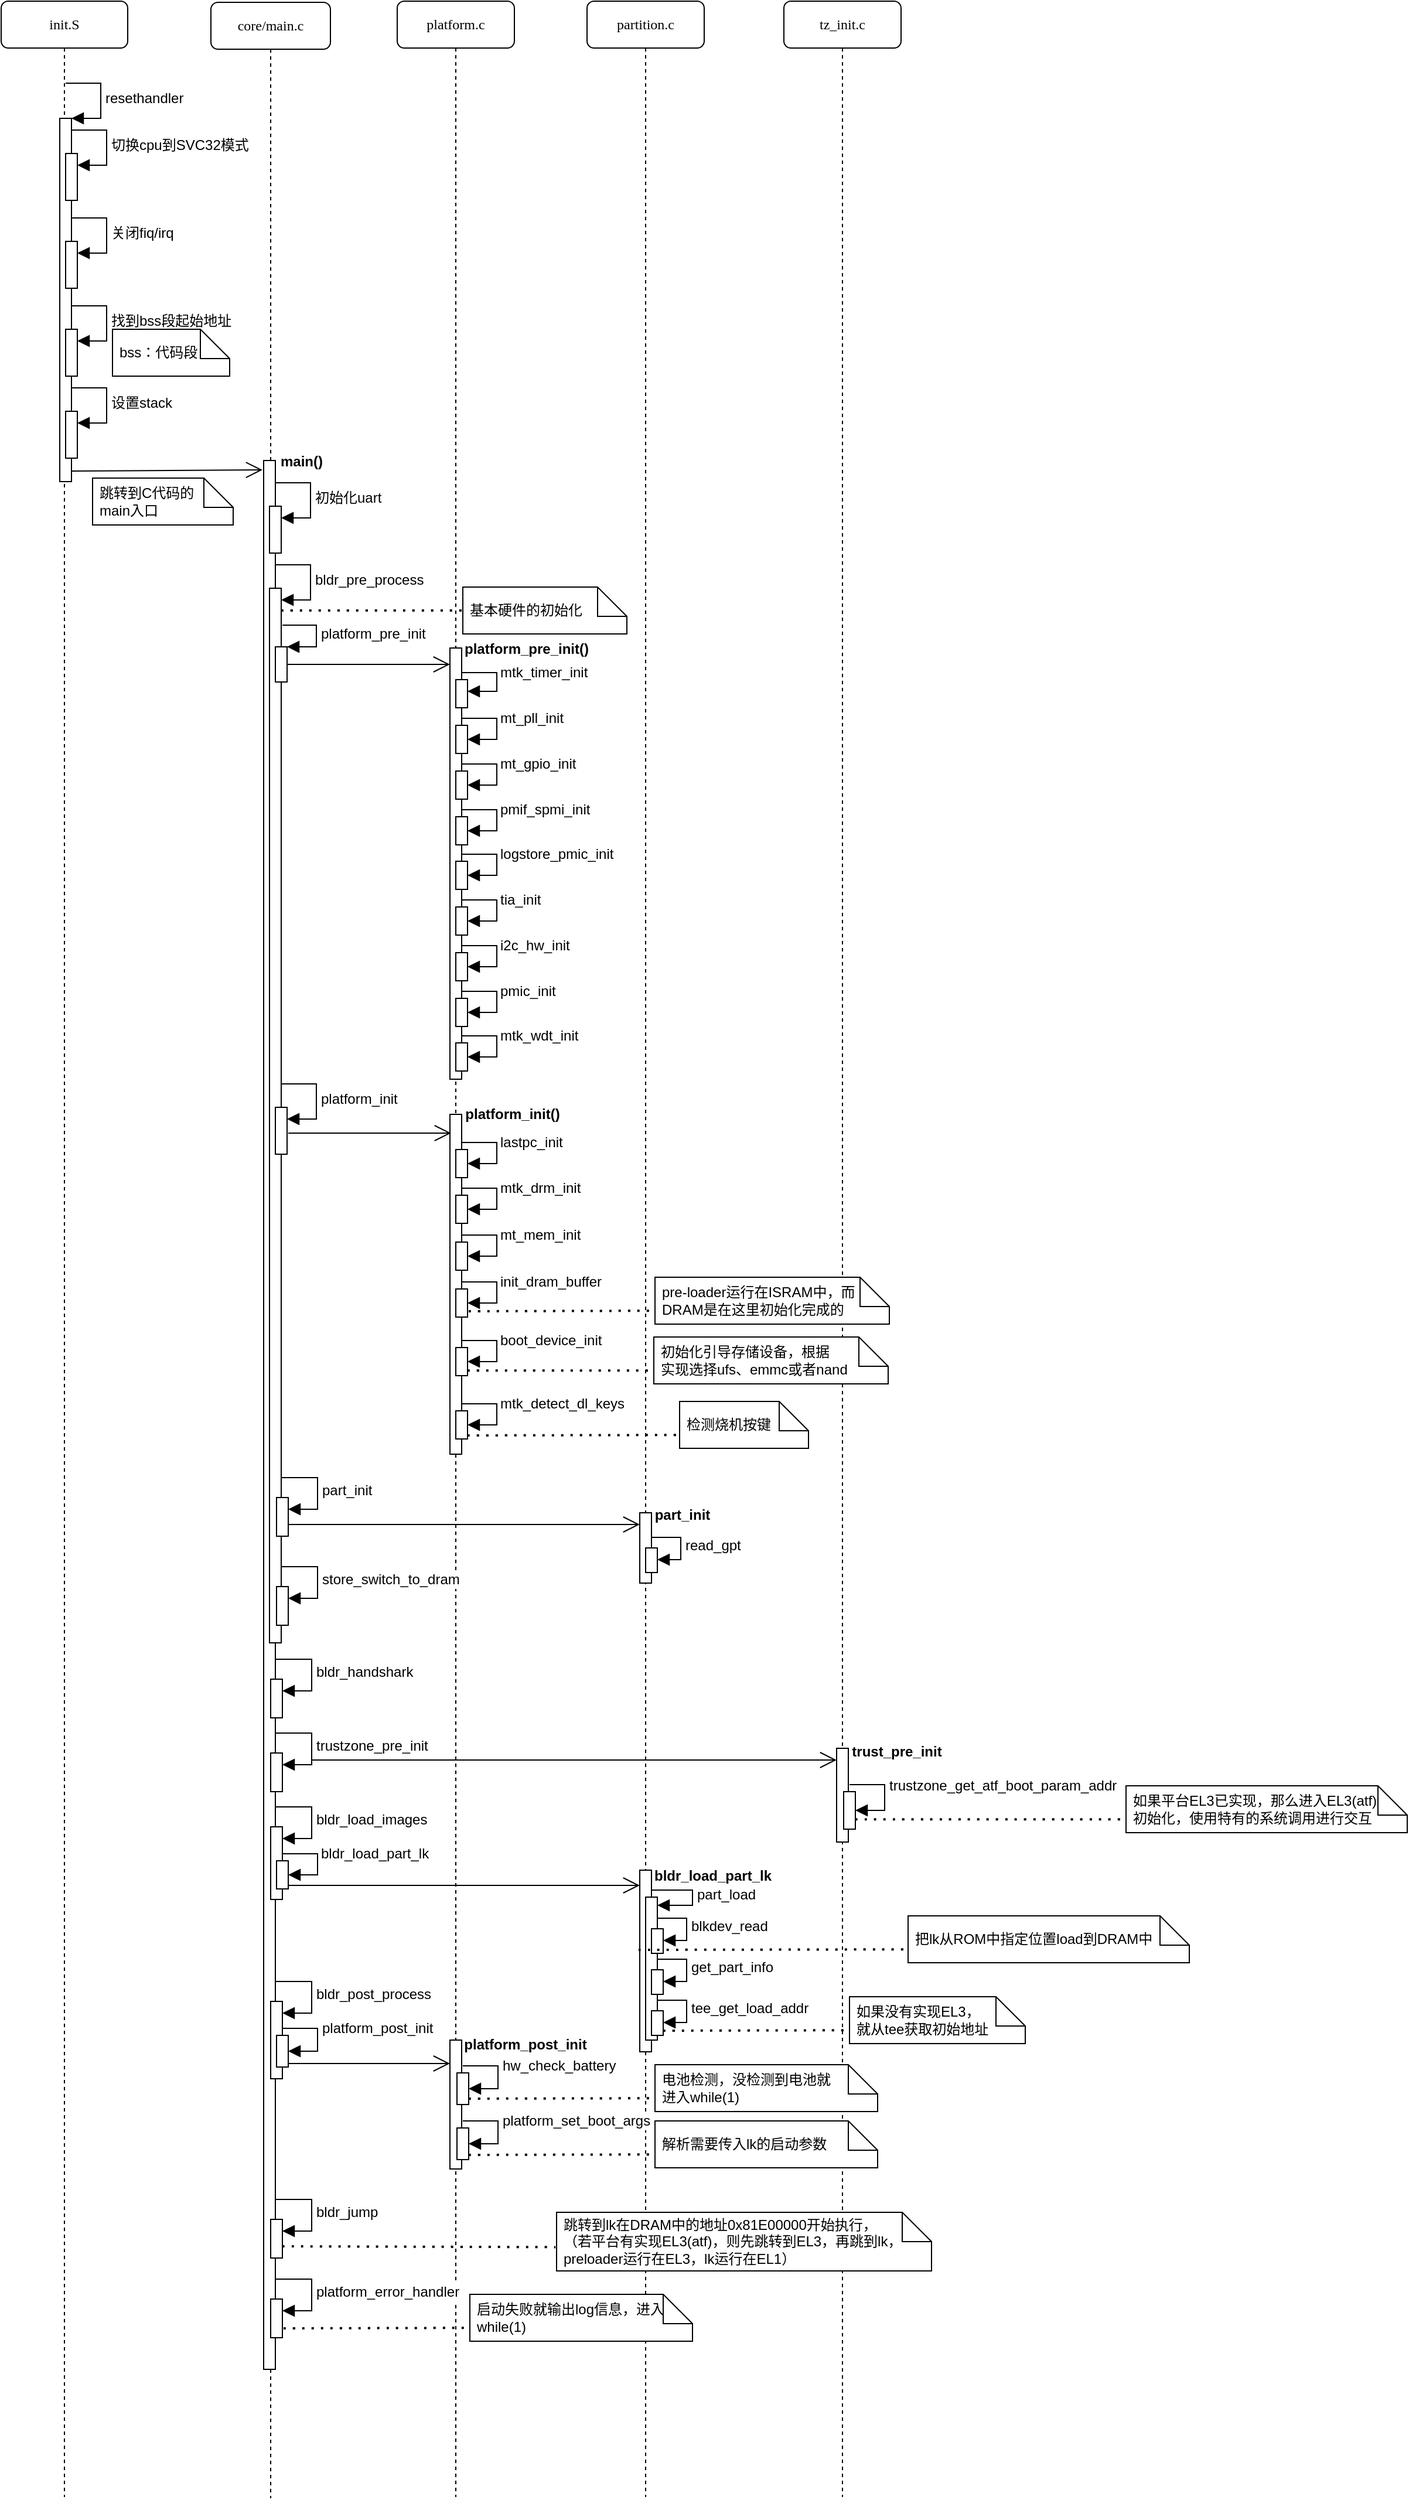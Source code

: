 <mxfile version="24.3.1" type="github">
  <diagram name="Page-1" id="13e1069c-82ec-6db2-03f1-153e76fe0fe0">
    <mxGraphModel dx="1302" dy="2149" grid="1" gridSize="10" guides="1" tooltips="1" connect="1" arrows="1" fold="1" page="1" pageScale="1" pageWidth="1100" pageHeight="850" background="none" math="0" shadow="0">
      <root>
        <mxCell id="0" />
        <mxCell id="1" parent="0" />
        <mxCell id="7baba1c4bc27f4b0-2" value="core/main.c" style="shape=umlLifeline;perimeter=lifelinePerimeter;whiteSpace=wrap;html=1;container=1;collapsible=0;recursiveResize=0;outlineConnect=0;rounded=1;shadow=0;comic=0;labelBackgroundColor=none;strokeWidth=1;fontFamily=Verdana;fontSize=12;align=center;" parent="1" vertex="1">
          <mxGeometry x="271" y="81" width="102" height="2130" as="geometry" />
        </mxCell>
        <mxCell id="7baba1c4bc27f4b0-10" value="" style="html=1;points=[];perimeter=orthogonalPerimeter;rounded=0;shadow=0;comic=0;labelBackgroundColor=none;strokeWidth=1;fontFamily=Verdana;fontSize=12;align=center;" parent="7baba1c4bc27f4b0-2" vertex="1">
          <mxGeometry x="45" y="391" width="10" height="1629" as="geometry" />
        </mxCell>
        <mxCell id="6mQwVuw__EwqTpGxD2V3-46" value="" style="html=1;points=[[0,0,0,0,5],[0,1,0,0,-5],[1,0,0,0,5],[1,1,0,0,-5]];perimeter=orthogonalPerimeter;outlineConnect=0;targetShapes=umlLifeline;portConstraint=eastwest;newEdgeStyle={&quot;curved&quot;:0,&quot;rounded&quot;:0};" vertex="1" parent="7baba1c4bc27f4b0-2">
          <mxGeometry x="50" y="430" width="10" height="40" as="geometry" />
        </mxCell>
        <mxCell id="6mQwVuw__EwqTpGxD2V3-47" value="初始化uart" style="html=1;align=left;spacingLeft=2;endArrow=block;rounded=0;edgeStyle=orthogonalEdgeStyle;curved=0;rounded=0;fontSize=12;startSize=8;endSize=8;" edge="1" target="6mQwVuw__EwqTpGxD2V3-46" parent="7baba1c4bc27f4b0-2">
          <mxGeometry relative="1" as="geometry">
            <mxPoint x="55" y="410" as="sourcePoint" />
            <Array as="points">
              <mxPoint x="85" y="440" />
            </Array>
          </mxGeometry>
        </mxCell>
        <mxCell id="6mQwVuw__EwqTpGxD2V3-48" value="" style="html=1;points=[[0,0,0,0,5],[0,1,0,0,-5],[1,0,0,0,5],[1,1,0,0,-5]];perimeter=orthogonalPerimeter;outlineConnect=0;targetShapes=umlLifeline;portConstraint=eastwest;newEdgeStyle={&quot;curved&quot;:0,&quot;rounded&quot;:0};" vertex="1" parent="7baba1c4bc27f4b0-2">
          <mxGeometry x="50" y="500" width="10" height="900" as="geometry" />
        </mxCell>
        <mxCell id="6mQwVuw__EwqTpGxD2V3-49" value="bldr_pre_process" style="html=1;align=left;spacingLeft=2;endArrow=block;rounded=0;edgeStyle=orthogonalEdgeStyle;curved=0;rounded=0;fontSize=12;startSize=8;endSize=8;" edge="1" target="6mQwVuw__EwqTpGxD2V3-48" parent="7baba1c4bc27f4b0-2">
          <mxGeometry x="-0.002" relative="1" as="geometry">
            <mxPoint x="55" y="480" as="sourcePoint" />
            <Array as="points">
              <mxPoint x="85" y="510" />
            </Array>
            <mxPoint as="offset" />
          </mxGeometry>
        </mxCell>
        <mxCell id="6mQwVuw__EwqTpGxD2V3-54" value="" style="html=1;points=[[0,0,0,0,5],[0,1,0,0,-5],[1,0,0,0,5],[1,1,0,0,-5]];perimeter=orthogonalPerimeter;outlineConnect=0;targetShapes=umlLifeline;portConstraint=eastwest;newEdgeStyle={&quot;curved&quot;:0,&quot;rounded&quot;:0};" vertex="1" parent="7baba1c4bc27f4b0-2">
          <mxGeometry x="55" y="550" width="10" height="30" as="geometry" />
        </mxCell>
        <mxCell id="6mQwVuw__EwqTpGxD2V3-55" value="platform_pre_init" style="html=1;align=left;spacingLeft=2;endArrow=block;rounded=0;edgeStyle=orthogonalEdgeStyle;curved=0;rounded=0;fontSize=12;startSize=8;endSize=8;exitX=1.108;exitY=0.035;exitDx=0;exitDy=0;exitPerimeter=0;" edge="1" target="6mQwVuw__EwqTpGxD2V3-54" parent="7baba1c4bc27f4b0-2" source="6mQwVuw__EwqTpGxD2V3-48">
          <mxGeometry relative="1" as="geometry">
            <mxPoint x="60" y="520" as="sourcePoint" />
            <Array as="points">
              <mxPoint x="90" y="531" />
              <mxPoint x="90" y="550" />
            </Array>
          </mxGeometry>
        </mxCell>
        <mxCell id="6mQwVuw__EwqTpGxD2V3-56" value="" style="endArrow=open;endFill=1;endSize=12;html=1;rounded=0;fontSize=12;curved=1;" edge="1" parent="7baba1c4bc27f4b0-2" target="7baba1c4bc27f4b0-13">
          <mxGeometry width="160" relative="1" as="geometry">
            <mxPoint x="65" y="565" as="sourcePoint" />
            <mxPoint x="225" y="565" as="targetPoint" />
          </mxGeometry>
        </mxCell>
        <mxCell id="6mQwVuw__EwqTpGxD2V3-57" value="main()" style="text;align=center;fontStyle=1;verticalAlign=middle;spacingLeft=3;spacingRight=3;strokeColor=none;rotatable=0;points=[[0,0.5],[1,0.5]];portConstraint=eastwest;html=1;" vertex="1" parent="7baba1c4bc27f4b0-2">
          <mxGeometry x="50" y="379" width="54" height="26" as="geometry" />
        </mxCell>
        <mxCell id="6mQwVuw__EwqTpGxD2V3-60" value="" style="html=1;points=[[0,0,0,0,5],[0,1,0,0,-5],[1,0,0,0,5],[1,1,0,0,-5]];perimeter=orthogonalPerimeter;outlineConnect=0;targetShapes=umlLifeline;portConstraint=eastwest;newEdgeStyle={&quot;curved&quot;:0,&quot;rounded&quot;:0};" vertex="1" parent="7baba1c4bc27f4b0-2">
          <mxGeometry x="55" y="943" width="10" height="40" as="geometry" />
        </mxCell>
        <mxCell id="6mQwVuw__EwqTpGxD2V3-61" value="platform_init" style="html=1;align=left;spacingLeft=2;endArrow=block;rounded=0;edgeStyle=orthogonalEdgeStyle;curved=0;rounded=0;fontSize=12;startSize=8;endSize=8;" edge="1" target="6mQwVuw__EwqTpGxD2V3-60" parent="7baba1c4bc27f4b0-2">
          <mxGeometry relative="1" as="geometry">
            <mxPoint x="60" y="923" as="sourcePoint" />
            <Array as="points">
              <mxPoint x="90" y="953" />
            </Array>
          </mxGeometry>
        </mxCell>
        <mxCell id="6mQwVuw__EwqTpGxD2V3-136" value="" style="endArrow=open;endFill=1;endSize=12;html=1;rounded=0;fontSize=12;curved=1;" edge="1" parent="7baba1c4bc27f4b0-2" target="6mQwVuw__EwqTpGxD2V3-135">
          <mxGeometry width="160" relative="1" as="geometry">
            <mxPoint x="66" y="1759" as="sourcePoint" />
            <mxPoint x="226" y="1759" as="targetPoint" />
          </mxGeometry>
        </mxCell>
        <mxCell id="6mQwVuw__EwqTpGxD2V3-156" value="" style="endArrow=open;endFill=1;endSize=12;html=1;rounded=0;fontSize=12;curved=1;" edge="1" parent="7baba1c4bc27f4b0-2" target="6mQwVuw__EwqTpGxD2V3-157">
          <mxGeometry width="160" relative="1" as="geometry">
            <mxPoint x="86" y="1500" as="sourcePoint" />
            <mxPoint x="246" y="1500" as="targetPoint" />
          </mxGeometry>
        </mxCell>
        <mxCell id="6mQwVuw__EwqTpGxD2V3-165" value="" style="endArrow=open;endFill=1;endSize=12;html=1;rounded=0;fontSize=12;curved=1;" edge="1" parent="7baba1c4bc27f4b0-2" target="6mQwVuw__EwqTpGxD2V3-164">
          <mxGeometry width="160" relative="1" as="geometry">
            <mxPoint x="66" y="1607" as="sourcePoint" />
            <mxPoint x="226" y="1607" as="targetPoint" />
          </mxGeometry>
        </mxCell>
        <mxCell id="6mQwVuw__EwqTpGxD2V3-188" value="" style="endArrow=open;endFill=1;endSize=12;html=1;rounded=0;fontSize=12;curved=1;" edge="1" parent="7baba1c4bc27f4b0-2" target="6mQwVuw__EwqTpGxD2V3-187">
          <mxGeometry width="160" relative="1" as="geometry">
            <mxPoint x="66" y="1299" as="sourcePoint" />
            <mxPoint x="226" y="1299" as="targetPoint" />
          </mxGeometry>
        </mxCell>
        <mxCell id="7baba1c4bc27f4b0-3" value="platform.c" style="shape=umlLifeline;perimeter=lifelinePerimeter;whiteSpace=wrap;html=1;container=1;collapsible=0;recursiveResize=0;outlineConnect=0;rounded=1;shadow=0;comic=0;labelBackgroundColor=none;strokeWidth=1;fontFamily=Verdana;fontSize=12;align=center;" parent="1" vertex="1">
          <mxGeometry x="430" y="80" width="100" height="2130" as="geometry" />
        </mxCell>
        <mxCell id="7baba1c4bc27f4b0-13" value="" style="html=1;points=[];perimeter=orthogonalPerimeter;rounded=0;shadow=0;comic=0;labelBackgroundColor=none;strokeWidth=1;fontFamily=Verdana;fontSize=12;align=center;" parent="7baba1c4bc27f4b0-3" vertex="1">
          <mxGeometry x="45" y="552" width="10" height="368" as="geometry" />
        </mxCell>
        <mxCell id="6mQwVuw__EwqTpGxD2V3-62" value="" style="html=1;points=[[0,0,0,0,5],[0,1,0,0,-5],[1,0,0,0,5],[1,1,0,0,-5]];perimeter=orthogonalPerimeter;outlineConnect=0;targetShapes=umlLifeline;portConstraint=eastwest;newEdgeStyle={&quot;curved&quot;:0,&quot;rounded&quot;:0};" vertex="1" parent="7baba1c4bc27f4b0-3">
          <mxGeometry x="50" y="579" width="10" height="24" as="geometry" />
        </mxCell>
        <mxCell id="6mQwVuw__EwqTpGxD2V3-63" value="mtk_timer_init" style="html=1;align=left;spacingLeft=2;endArrow=block;rounded=0;edgeStyle=orthogonalEdgeStyle;curved=0;rounded=0;fontSize=12;startSize=8;endSize=8;" edge="1" target="6mQwVuw__EwqTpGxD2V3-62" parent="7baba1c4bc27f4b0-3">
          <mxGeometry relative="1" as="geometry">
            <mxPoint x="55" y="559" as="sourcePoint" />
            <Array as="points">
              <mxPoint x="55" y="573" />
              <mxPoint x="85" y="573" />
              <mxPoint x="85" y="589" />
            </Array>
          </mxGeometry>
        </mxCell>
        <mxCell id="6mQwVuw__EwqTpGxD2V3-135" value="" style="html=1;points=[[0,0,0,0,5],[0,1,0,0,-5],[1,0,0,0,5],[1,1,0,0,-5]];perimeter=orthogonalPerimeter;outlineConnect=0;targetShapes=umlLifeline;portConstraint=eastwest;newEdgeStyle={&quot;curved&quot;:0,&quot;rounded&quot;:0};" vertex="1" parent="7baba1c4bc27f4b0-3">
          <mxGeometry x="45" y="1740" width="10" height="110" as="geometry" />
        </mxCell>
        <mxCell id="7baba1c4bc27f4b0-4" value="partition.c" style="shape=umlLifeline;perimeter=lifelinePerimeter;whiteSpace=wrap;html=1;container=1;collapsible=0;recursiveResize=0;outlineConnect=0;rounded=1;shadow=0;comic=0;labelBackgroundColor=none;strokeWidth=1;fontFamily=Verdana;fontSize=12;align=center;" parent="1" vertex="1">
          <mxGeometry x="592" y="80" width="100" height="2130" as="geometry" />
        </mxCell>
        <mxCell id="6mQwVuw__EwqTpGxD2V3-164" value="" style="html=1;points=[[0,0,0,0,5],[0,1,0,0,-5],[1,0,0,0,5],[1,1,0,0,-5]];perimeter=orthogonalPerimeter;outlineConnect=0;targetShapes=umlLifeline;portConstraint=eastwest;newEdgeStyle={&quot;curved&quot;:0,&quot;rounded&quot;:0};" vertex="1" parent="7baba1c4bc27f4b0-4">
          <mxGeometry x="45" y="1595" width="10" height="155" as="geometry" />
        </mxCell>
        <mxCell id="6mQwVuw__EwqTpGxD2V3-187" value="" style="html=1;points=[[0,0,0,0,5],[0,1,0,0,-5],[1,0,0,0,5],[1,1,0,0,-5]];perimeter=orthogonalPerimeter;outlineConnect=0;targetShapes=umlLifeline;portConstraint=eastwest;newEdgeStyle={&quot;curved&quot;:0,&quot;rounded&quot;:0};" vertex="1" parent="7baba1c4bc27f4b0-4">
          <mxGeometry x="45" y="1290" width="10" height="60" as="geometry" />
        </mxCell>
        <mxCell id="7baba1c4bc27f4b0-5" value="tz_init.c" style="shape=umlLifeline;perimeter=lifelinePerimeter;whiteSpace=wrap;html=1;container=1;collapsible=0;recursiveResize=0;outlineConnect=0;rounded=1;shadow=0;comic=0;labelBackgroundColor=none;strokeWidth=1;fontFamily=Verdana;fontSize=12;align=center;" parent="1" vertex="1">
          <mxGeometry x="760" y="80" width="100" height="2130" as="geometry" />
        </mxCell>
        <mxCell id="6mQwVuw__EwqTpGxD2V3-157" value="" style="html=1;points=[[0,0,0,0,5],[0,1,0,0,-5],[1,0,0,0,5],[1,1,0,0,-5]];perimeter=orthogonalPerimeter;outlineConnect=0;targetShapes=umlLifeline;portConstraint=eastwest;newEdgeStyle={&quot;curved&quot;:0,&quot;rounded&quot;:0};" vertex="1" parent="7baba1c4bc27f4b0-5">
          <mxGeometry x="45" y="1491" width="10" height="80" as="geometry" />
        </mxCell>
        <mxCell id="7baba1c4bc27f4b0-8" value="init.S" style="shape=umlLifeline;perimeter=lifelinePerimeter;whiteSpace=wrap;html=1;container=1;collapsible=0;recursiveResize=0;outlineConnect=0;rounded=1;shadow=0;comic=0;labelBackgroundColor=none;strokeWidth=1;fontFamily=Verdana;fontSize=12;align=center;" parent="1" vertex="1">
          <mxGeometry x="92" y="80" width="108" height="2130" as="geometry" />
        </mxCell>
        <mxCell id="7baba1c4bc27f4b0-9" value="" style="html=1;points=[];perimeter=orthogonalPerimeter;rounded=0;shadow=0;comic=0;labelBackgroundColor=none;strokeWidth=1;fontFamily=Verdana;fontSize=12;align=center;" parent="7baba1c4bc27f4b0-8" vertex="1">
          <mxGeometry x="50" y="100" width="10" height="310" as="geometry" />
        </mxCell>
        <mxCell id="6mQwVuw__EwqTpGxD2V3-3" value="resethandler" style="html=1;align=left;spacingLeft=2;endArrow=block;rounded=0;edgeStyle=orthogonalEdgeStyle;curved=0;rounded=0;fontSize=12;startSize=8;endSize=8;" edge="1" parent="7baba1c4bc27f4b0-8">
          <mxGeometry x="0.012" relative="1" as="geometry">
            <mxPoint x="55" y="70" as="sourcePoint" />
            <Array as="points">
              <mxPoint x="85" y="100" />
            </Array>
            <mxPoint x="60" y="100" as="targetPoint" />
            <mxPoint as="offset" />
          </mxGeometry>
        </mxCell>
        <mxCell id="6mQwVuw__EwqTpGxD2V3-4" value="" style="html=1;points=[[0,0,0,0,5],[0,1,0,0,-5],[1,0,0,0,5],[1,1,0,0,-5]];perimeter=orthogonalPerimeter;outlineConnect=0;targetShapes=umlLifeline;portConstraint=eastwest;newEdgeStyle={&quot;curved&quot;:0,&quot;rounded&quot;:0};" vertex="1" parent="7baba1c4bc27f4b0-8">
          <mxGeometry x="55" y="130" width="10" height="40" as="geometry" />
        </mxCell>
        <mxCell id="6mQwVuw__EwqTpGxD2V3-5" value="切换cpu到SVC32模式" style="html=1;align=left;spacingLeft=2;endArrow=block;rounded=0;edgeStyle=orthogonalEdgeStyle;curved=0;rounded=0;fontSize=12;startSize=8;endSize=8;" edge="1" target="6mQwVuw__EwqTpGxD2V3-4" parent="7baba1c4bc27f4b0-8">
          <mxGeometry relative="1" as="geometry">
            <mxPoint x="60" y="110" as="sourcePoint" />
            <Array as="points">
              <mxPoint x="90" y="140" />
            </Array>
          </mxGeometry>
        </mxCell>
        <mxCell id="6mQwVuw__EwqTpGxD2V3-6" value="" style="html=1;points=[[0,0,0,0,5],[0,1,0,0,-5],[1,0,0,0,5],[1,1,0,0,-5]];perimeter=orthogonalPerimeter;outlineConnect=0;targetShapes=umlLifeline;portConstraint=eastwest;newEdgeStyle={&quot;curved&quot;:0,&quot;rounded&quot;:0};" vertex="1" parent="7baba1c4bc27f4b0-8">
          <mxGeometry x="55" y="205" width="10" height="40" as="geometry" />
        </mxCell>
        <mxCell id="6mQwVuw__EwqTpGxD2V3-7" value="关闭fiq/irq" style="html=1;align=left;spacingLeft=2;endArrow=block;rounded=0;edgeStyle=orthogonalEdgeStyle;curved=0;rounded=0;fontSize=12;startSize=8;endSize=8;" edge="1" target="6mQwVuw__EwqTpGxD2V3-6" parent="7baba1c4bc27f4b0-8">
          <mxGeometry relative="1" as="geometry">
            <mxPoint x="60" y="185" as="sourcePoint" />
            <Array as="points">
              <mxPoint x="90" y="215" />
            </Array>
          </mxGeometry>
        </mxCell>
        <mxCell id="6mQwVuw__EwqTpGxD2V3-8" value="" style="html=1;points=[[0,0,0,0,5],[0,1,0,0,-5],[1,0,0,0,5],[1,1,0,0,-5]];perimeter=orthogonalPerimeter;outlineConnect=0;targetShapes=umlLifeline;portConstraint=eastwest;newEdgeStyle={&quot;curved&quot;:0,&quot;rounded&quot;:0};" vertex="1" parent="7baba1c4bc27f4b0-8">
          <mxGeometry x="55" y="280" width="10" height="40" as="geometry" />
        </mxCell>
        <mxCell id="6mQwVuw__EwqTpGxD2V3-9" value="找到bss段起始地址" style="html=1;align=left;spacingLeft=2;endArrow=block;rounded=0;edgeStyle=orthogonalEdgeStyle;curved=0;rounded=0;fontSize=12;startSize=8;endSize=8;" edge="1" target="6mQwVuw__EwqTpGxD2V3-8" parent="7baba1c4bc27f4b0-8">
          <mxGeometry relative="1" as="geometry">
            <mxPoint x="60" y="260" as="sourcePoint" />
            <Array as="points">
              <mxPoint x="90" y="290" />
            </Array>
          </mxGeometry>
        </mxCell>
        <mxCell id="6mQwVuw__EwqTpGxD2V3-15" value="" style="shape=note2;size=25;childLayout=stackLayout;horizontalStack=0;resizeParent=1;resizeParentMax=0;resizeLast=0;collapsible=0;marginBottom=0;html=1;container=1;" vertex="1" parent="7baba1c4bc27f4b0-8">
          <mxGeometry x="95" y="280" width="100" height="40" as="geometry" />
        </mxCell>
        <mxCell id="6mQwVuw__EwqTpGxD2V3-17" value="bss：代码段" style="text;html=1;strokeColor=none;fillColor=none;align=left;verticalAlign=middle;spacingLeft=4;spacingRight=4;overflow=hidden;rotatable=0;points=[[0,0.5],[1,0.5]];portConstraint=eastwest;whiteSpace=wrap;" vertex="1" parent="6mQwVuw__EwqTpGxD2V3-15">
          <mxGeometry width="100" height="40" as="geometry" />
        </mxCell>
        <mxCell id="6mQwVuw__EwqTpGxD2V3-24" value="" style="html=1;points=[[0,0,0,0,5],[0,1,0,0,-5],[1,0,0,0,5],[1,1,0,0,-5]];perimeter=orthogonalPerimeter;outlineConnect=0;targetShapes=umlLifeline;portConstraint=eastwest;newEdgeStyle={&quot;curved&quot;:0,&quot;rounded&quot;:0};" vertex="1" parent="7baba1c4bc27f4b0-8">
          <mxGeometry x="55" y="350" width="10" height="40" as="geometry" />
        </mxCell>
        <mxCell id="6mQwVuw__EwqTpGxD2V3-25" value="设置stack" style="html=1;align=left;spacingLeft=2;endArrow=block;rounded=0;edgeStyle=orthogonalEdgeStyle;curved=0;rounded=0;fontSize=12;startSize=8;endSize=8;" edge="1" target="6mQwVuw__EwqTpGxD2V3-24" parent="7baba1c4bc27f4b0-8">
          <mxGeometry x="0.012" relative="1" as="geometry">
            <mxPoint x="60" y="330" as="sourcePoint" />
            <Array as="points">
              <mxPoint x="90" y="360" />
            </Array>
            <mxPoint as="offset" />
          </mxGeometry>
        </mxCell>
        <mxCell id="6mQwVuw__EwqTpGxD2V3-30" value="" style="endArrow=open;endFill=1;endSize=12;html=1;rounded=0;fontSize=12;curved=1;" edge="1" parent="7baba1c4bc27f4b0-8">
          <mxGeometry width="160" relative="1" as="geometry">
            <mxPoint x="60" y="401" as="sourcePoint" />
            <mxPoint x="223" y="400" as="targetPoint" />
          </mxGeometry>
        </mxCell>
        <mxCell id="6mQwVuw__EwqTpGxD2V3-42" value="" style="shape=note2;size=25;childLayout=stackLayout;horizontalStack=0;resizeParent=1;resizeParentMax=0;resizeLast=0;collapsible=0;marginBottom=0;html=1;container=1;" vertex="1" parent="1">
          <mxGeometry x="170" y="487" width="120" height="40" as="geometry" />
        </mxCell>
        <mxCell id="6mQwVuw__EwqTpGxD2V3-43" value="跳转到C代码&lt;span style=&quot;background-color: initial;&quot;&gt;的&lt;/span&gt;&lt;div&gt;&lt;span style=&quot;background-color: initial;&quot;&gt;main&lt;/span&gt;&lt;span style=&quot;background-color: initial;&quot;&gt;入口&lt;/span&gt;&lt;/div&gt;" style="text;html=1;strokeColor=none;fillColor=none;align=left;verticalAlign=middle;spacingLeft=4;spacingRight=4;overflow=hidden;rotatable=0;points=[[0,0.5],[1,0.5]];portConstraint=eastwest;whiteSpace=wrap;" vertex="1" parent="6mQwVuw__EwqTpGxD2V3-42">
          <mxGeometry width="120" height="40" as="geometry" />
        </mxCell>
        <mxCell id="6mQwVuw__EwqTpGxD2V3-52" value="" style="shape=note2;size=25;childLayout=stackLayout;horizontalStack=0;resizeParent=1;resizeParentMax=0;resizeLast=0;collapsible=0;marginBottom=0;html=1;container=1;" vertex="1" parent="1">
          <mxGeometry x="486" y="580" width="140" height="40" as="geometry" />
        </mxCell>
        <mxCell id="6mQwVuw__EwqTpGxD2V3-53" value="基本硬件的&lt;span style=&quot;background-color: initial;&quot;&gt;初始化&lt;/span&gt;" style="text;html=1;strokeColor=none;fillColor=none;align=left;verticalAlign=middle;spacingLeft=4;spacingRight=4;overflow=hidden;rotatable=0;points=[[0,0.5],[1,0.5]];portConstraint=eastwest;whiteSpace=wrap;" vertex="1" parent="6mQwVuw__EwqTpGxD2V3-52">
          <mxGeometry width="140" height="40" as="geometry" />
        </mxCell>
        <mxCell id="6mQwVuw__EwqTpGxD2V3-59" value="platform_pre_init()" style="text;align=center;fontStyle=1;verticalAlign=middle;spacingLeft=3;spacingRight=3;strokeColor=none;rotatable=0;points=[[0,0.5],[1,0.5]];portConstraint=eastwest;html=1;" vertex="1" parent="1">
          <mxGeometry x="500" y="620" width="80" height="26" as="geometry" />
        </mxCell>
        <mxCell id="6mQwVuw__EwqTpGxD2V3-66" value="" style="html=1;points=[[0,0,0,0,5],[0,1,0,0,-5],[1,0,0,0,5],[1,1,0,0,-5]];perimeter=orthogonalPerimeter;outlineConnect=0;targetShapes=umlLifeline;portConstraint=eastwest;newEdgeStyle={&quot;curved&quot;:0,&quot;rounded&quot;:0};" vertex="1" parent="1">
          <mxGeometry x="480" y="698" width="10" height="24" as="geometry" />
        </mxCell>
        <mxCell id="6mQwVuw__EwqTpGxD2V3-67" value="mt_pll_init" style="html=1;align=left;spacingLeft=2;endArrow=block;rounded=0;edgeStyle=orthogonalEdgeStyle;curved=0;rounded=0;fontSize=12;startSize=8;endSize=8;" edge="1" parent="1" target="6mQwVuw__EwqTpGxD2V3-66">
          <mxGeometry relative="1" as="geometry">
            <mxPoint x="500" y="692" as="sourcePoint" />
            <Array as="points">
              <mxPoint x="485" y="692" />
              <mxPoint x="515" y="692" />
              <mxPoint x="515" y="708" />
            </Array>
          </mxGeometry>
        </mxCell>
        <mxCell id="6mQwVuw__EwqTpGxD2V3-68" value="" style="html=1;points=[[0,0,0,0,5],[0,1,0,0,-5],[1,0,0,0,5],[1,1,0,0,-5]];perimeter=orthogonalPerimeter;outlineConnect=0;targetShapes=umlLifeline;portConstraint=eastwest;newEdgeStyle={&quot;curved&quot;:0,&quot;rounded&quot;:0};" vertex="1" parent="1">
          <mxGeometry x="480" y="737" width="10" height="24" as="geometry" />
        </mxCell>
        <mxCell id="6mQwVuw__EwqTpGxD2V3-69" value="mt_gpio_init" style="html=1;align=left;spacingLeft=2;endArrow=block;rounded=0;edgeStyle=orthogonalEdgeStyle;curved=0;rounded=0;fontSize=12;startSize=8;endSize=8;" edge="1" parent="1" target="6mQwVuw__EwqTpGxD2V3-68">
          <mxGeometry x="0.004" relative="1" as="geometry">
            <mxPoint x="500" y="731" as="sourcePoint" />
            <Array as="points">
              <mxPoint x="485" y="731" />
              <mxPoint x="515" y="731" />
              <mxPoint x="515" y="747" />
            </Array>
            <mxPoint as="offset" />
          </mxGeometry>
        </mxCell>
        <mxCell id="6mQwVuw__EwqTpGxD2V3-70" value="" style="html=1;points=[[0,0,0,0,5],[0,1,0,0,-5],[1,0,0,0,5],[1,1,0,0,-5]];perimeter=orthogonalPerimeter;outlineConnect=0;targetShapes=umlLifeline;portConstraint=eastwest;newEdgeStyle={&quot;curved&quot;:0,&quot;rounded&quot;:0};" vertex="1" parent="1">
          <mxGeometry x="480" y="776" width="10" height="24" as="geometry" />
        </mxCell>
        <mxCell id="6mQwVuw__EwqTpGxD2V3-71" value="pmif_spmi_init" style="html=1;align=left;spacingLeft=2;endArrow=block;rounded=0;edgeStyle=orthogonalEdgeStyle;curved=0;rounded=0;fontSize=12;startSize=8;endSize=8;" edge="1" parent="1" target="6mQwVuw__EwqTpGxD2V3-70">
          <mxGeometry x="0.004" relative="1" as="geometry">
            <mxPoint x="500" y="770" as="sourcePoint" />
            <Array as="points">
              <mxPoint x="485" y="770" />
              <mxPoint x="515" y="770" />
              <mxPoint x="515" y="786" />
            </Array>
            <mxPoint as="offset" />
          </mxGeometry>
        </mxCell>
        <mxCell id="6mQwVuw__EwqTpGxD2V3-72" value="" style="html=1;points=[[0,0,0,0,5],[0,1,0,0,-5],[1,0,0,0,5],[1,1,0,0,-5]];perimeter=orthogonalPerimeter;outlineConnect=0;targetShapes=umlLifeline;portConstraint=eastwest;newEdgeStyle={&quot;curved&quot;:0,&quot;rounded&quot;:0};" vertex="1" parent="1">
          <mxGeometry x="480" y="814" width="10" height="24" as="geometry" />
        </mxCell>
        <mxCell id="6mQwVuw__EwqTpGxD2V3-73" value="logstore_pmic_init" style="html=1;align=left;spacingLeft=2;endArrow=block;rounded=0;edgeStyle=orthogonalEdgeStyle;curved=0;rounded=0;fontSize=12;startSize=8;endSize=8;" edge="1" parent="1" target="6mQwVuw__EwqTpGxD2V3-72">
          <mxGeometry x="0.004" relative="1" as="geometry">
            <mxPoint x="500" y="808" as="sourcePoint" />
            <Array as="points">
              <mxPoint x="485" y="808" />
              <mxPoint x="515" y="808" />
              <mxPoint x="515" y="824" />
            </Array>
            <mxPoint as="offset" />
          </mxGeometry>
        </mxCell>
        <mxCell id="6mQwVuw__EwqTpGxD2V3-74" value="" style="html=1;points=[[0,0,0,0,5],[0,1,0,0,-5],[1,0,0,0,5],[1,1,0,0,-5]];perimeter=orthogonalPerimeter;outlineConnect=0;targetShapes=umlLifeline;portConstraint=eastwest;newEdgeStyle={&quot;curved&quot;:0,&quot;rounded&quot;:0};" vertex="1" parent="1">
          <mxGeometry x="480" y="853" width="10" height="24" as="geometry" />
        </mxCell>
        <mxCell id="6mQwVuw__EwqTpGxD2V3-75" value="tia_init" style="html=1;align=left;spacingLeft=2;endArrow=block;rounded=0;edgeStyle=orthogonalEdgeStyle;curved=0;rounded=0;fontSize=12;startSize=8;endSize=8;" edge="1" parent="1" target="6mQwVuw__EwqTpGxD2V3-74">
          <mxGeometry x="0.004" relative="1" as="geometry">
            <mxPoint x="500" y="847" as="sourcePoint" />
            <Array as="points">
              <mxPoint x="485" y="847" />
              <mxPoint x="515" y="847" />
              <mxPoint x="515" y="863" />
            </Array>
            <mxPoint as="offset" />
          </mxGeometry>
        </mxCell>
        <mxCell id="6mQwVuw__EwqTpGxD2V3-77" value="" style="html=1;points=[[0,0,0,0,5],[0,1,0,0,-5],[1,0,0,0,5],[1,1,0,0,-5]];perimeter=orthogonalPerimeter;outlineConnect=0;targetShapes=umlLifeline;portConstraint=eastwest;newEdgeStyle={&quot;curved&quot;:0,&quot;rounded&quot;:0};" vertex="1" parent="1">
          <mxGeometry x="480" y="892" width="10" height="24" as="geometry" />
        </mxCell>
        <mxCell id="6mQwVuw__EwqTpGxD2V3-78" value="i2c_hw_init" style="html=1;align=left;spacingLeft=2;endArrow=block;rounded=0;edgeStyle=orthogonalEdgeStyle;curved=0;rounded=0;fontSize=12;startSize=8;endSize=8;" edge="1" parent="1" target="6mQwVuw__EwqTpGxD2V3-77">
          <mxGeometry x="0.004" relative="1" as="geometry">
            <mxPoint x="500" y="886" as="sourcePoint" />
            <Array as="points">
              <mxPoint x="485" y="886" />
              <mxPoint x="515" y="886" />
              <mxPoint x="515" y="902" />
            </Array>
            <mxPoint as="offset" />
          </mxGeometry>
        </mxCell>
        <mxCell id="6mQwVuw__EwqTpGxD2V3-79" value="" style="html=1;points=[[0,0,0,0,5],[0,1,0,0,-5],[1,0,0,0,5],[1,1,0,0,-5]];perimeter=orthogonalPerimeter;outlineConnect=0;targetShapes=umlLifeline;portConstraint=eastwest;newEdgeStyle={&quot;curved&quot;:0,&quot;rounded&quot;:0};" vertex="1" parent="1">
          <mxGeometry x="480" y="931" width="10" height="24" as="geometry" />
        </mxCell>
        <mxCell id="6mQwVuw__EwqTpGxD2V3-80" value="pmic_init" style="html=1;align=left;spacingLeft=2;endArrow=block;rounded=0;edgeStyle=orthogonalEdgeStyle;curved=0;rounded=0;fontSize=12;startSize=8;endSize=8;" edge="1" parent="1" target="6mQwVuw__EwqTpGxD2V3-79">
          <mxGeometry x="0.004" relative="1" as="geometry">
            <mxPoint x="500" y="925" as="sourcePoint" />
            <Array as="points">
              <mxPoint x="485" y="925" />
              <mxPoint x="515" y="925" />
              <mxPoint x="515" y="941" />
            </Array>
            <mxPoint as="offset" />
          </mxGeometry>
        </mxCell>
        <mxCell id="6mQwVuw__EwqTpGxD2V3-81" value="" style="html=1;points=[[0,0,0,0,5],[0,1,0,0,-5],[1,0,0,0,5],[1,1,0,0,-5]];perimeter=orthogonalPerimeter;outlineConnect=0;targetShapes=umlLifeline;portConstraint=eastwest;newEdgeStyle={&quot;curved&quot;:0,&quot;rounded&quot;:0};" vertex="1" parent="1">
          <mxGeometry x="480" y="969" width="10" height="24" as="geometry" />
        </mxCell>
        <mxCell id="6mQwVuw__EwqTpGxD2V3-82" value="mtk_wdt_init" style="html=1;align=left;spacingLeft=2;endArrow=block;rounded=0;edgeStyle=orthogonalEdgeStyle;curved=0;rounded=0;fontSize=12;startSize=8;endSize=8;" edge="1" parent="1" target="6mQwVuw__EwqTpGxD2V3-81">
          <mxGeometry x="0.004" relative="1" as="geometry">
            <mxPoint x="500" y="963" as="sourcePoint" />
            <Array as="points">
              <mxPoint x="485" y="963" />
              <mxPoint x="515" y="963" />
              <mxPoint x="515" y="979" />
            </Array>
            <mxPoint as="offset" />
          </mxGeometry>
        </mxCell>
        <mxCell id="6mQwVuw__EwqTpGxD2V3-83" value="" style="html=1;points=[];perimeter=orthogonalPerimeter;rounded=0;shadow=0;comic=0;labelBackgroundColor=none;strokeWidth=1;fontFamily=Verdana;fontSize=12;align=center;" vertex="1" parent="1">
          <mxGeometry x="475" y="1030" width="10" height="290" as="geometry" />
        </mxCell>
        <mxCell id="6mQwVuw__EwqTpGxD2V3-84" value="" style="endArrow=open;endFill=1;endSize=12;html=1;rounded=0;fontSize=12;curved=1;" edge="1" parent="1">
          <mxGeometry width="160" relative="1" as="geometry">
            <mxPoint x="337" y="1046" as="sourcePoint" />
            <mxPoint x="476" y="1046" as="targetPoint" />
          </mxGeometry>
        </mxCell>
        <mxCell id="6mQwVuw__EwqTpGxD2V3-85" value="platform_init()" style="text;align=center;fontStyle=1;verticalAlign=middle;spacingLeft=3;spacingRight=3;strokeColor=none;rotatable=0;points=[[0,0.5],[1,0.5]];portConstraint=eastwest;html=1;" vertex="1" parent="1">
          <mxGeometry x="488" y="1017" width="80" height="26" as="geometry" />
        </mxCell>
        <mxCell id="6mQwVuw__EwqTpGxD2V3-86" value="" style="html=1;points=[[0,0,0,0,5],[0,1,0,0,-5],[1,0,0,0,5],[1,1,0,0,-5]];perimeter=orthogonalPerimeter;outlineConnect=0;targetShapes=umlLifeline;portConstraint=eastwest;newEdgeStyle={&quot;curved&quot;:0,&quot;rounded&quot;:0};" vertex="1" parent="1">
          <mxGeometry x="480" y="1060" width="10" height="24" as="geometry" />
        </mxCell>
        <mxCell id="6mQwVuw__EwqTpGxD2V3-87" value="lastpc_init" style="html=1;align=left;spacingLeft=2;endArrow=block;rounded=0;edgeStyle=orthogonalEdgeStyle;curved=0;rounded=0;fontSize=12;startSize=8;endSize=8;" edge="1" parent="1" target="6mQwVuw__EwqTpGxD2V3-86">
          <mxGeometry x="0.004" relative="1" as="geometry">
            <mxPoint x="500" y="1054" as="sourcePoint" />
            <Array as="points">
              <mxPoint x="485" y="1054" />
              <mxPoint x="515" y="1054" />
              <mxPoint x="515" y="1070" />
            </Array>
            <mxPoint as="offset" />
          </mxGeometry>
        </mxCell>
        <mxCell id="6mQwVuw__EwqTpGxD2V3-88" value="" style="html=1;points=[[0,0,0,0,5],[0,1,0,0,-5],[1,0,0,0,5],[1,1,0,0,-5]];perimeter=orthogonalPerimeter;outlineConnect=0;targetShapes=umlLifeline;portConstraint=eastwest;newEdgeStyle={&quot;curved&quot;:0,&quot;rounded&quot;:0};" vertex="1" parent="1">
          <mxGeometry x="480" y="1099" width="10" height="24" as="geometry" />
        </mxCell>
        <mxCell id="6mQwVuw__EwqTpGxD2V3-89" value="mtk_drm_init" style="html=1;align=left;spacingLeft=2;endArrow=block;rounded=0;edgeStyle=orthogonalEdgeStyle;curved=0;rounded=0;fontSize=12;startSize=8;endSize=8;" edge="1" parent="1" target="6mQwVuw__EwqTpGxD2V3-88">
          <mxGeometry x="0.004" relative="1" as="geometry">
            <mxPoint x="500" y="1093" as="sourcePoint" />
            <Array as="points">
              <mxPoint x="485" y="1093" />
              <mxPoint x="515" y="1093" />
              <mxPoint x="515" y="1109" />
            </Array>
            <mxPoint as="offset" />
          </mxGeometry>
        </mxCell>
        <mxCell id="6mQwVuw__EwqTpGxD2V3-90" value="" style="html=1;points=[[0,0,0,0,5],[0,1,0,0,-5],[1,0,0,0,5],[1,1,0,0,-5]];perimeter=orthogonalPerimeter;outlineConnect=0;targetShapes=umlLifeline;portConstraint=eastwest;newEdgeStyle={&quot;curved&quot;:0,&quot;rounded&quot;:0};" vertex="1" parent="1">
          <mxGeometry x="480" y="1139" width="10" height="24" as="geometry" />
        </mxCell>
        <mxCell id="6mQwVuw__EwqTpGxD2V3-91" value="mt_mem_init" style="html=1;align=left;spacingLeft=2;endArrow=block;rounded=0;edgeStyle=orthogonalEdgeStyle;curved=0;rounded=0;fontSize=12;startSize=8;endSize=8;" edge="1" parent="1" target="6mQwVuw__EwqTpGxD2V3-90">
          <mxGeometry x="0.004" relative="1" as="geometry">
            <mxPoint x="500" y="1133" as="sourcePoint" />
            <Array as="points">
              <mxPoint x="485" y="1133" />
              <mxPoint x="515" y="1133" />
              <mxPoint x="515" y="1149" />
            </Array>
            <mxPoint as="offset" />
          </mxGeometry>
        </mxCell>
        <mxCell id="6mQwVuw__EwqTpGxD2V3-92" value="" style="html=1;points=[[0,0,0,0,5],[0,1,0,0,-5],[1,0,0,0,5],[1,1,0,0,-5]];perimeter=orthogonalPerimeter;outlineConnect=0;targetShapes=umlLifeline;portConstraint=eastwest;newEdgeStyle={&quot;curved&quot;:0,&quot;rounded&quot;:0};" vertex="1" parent="1">
          <mxGeometry x="480" y="1179" width="10" height="24" as="geometry" />
        </mxCell>
        <mxCell id="6mQwVuw__EwqTpGxD2V3-93" value="init_dram_buffer" style="html=1;align=left;spacingLeft=2;endArrow=block;rounded=0;edgeStyle=orthogonalEdgeStyle;curved=0;rounded=0;fontSize=12;startSize=8;endSize=8;" edge="1" parent="1" target="6mQwVuw__EwqTpGxD2V3-92">
          <mxGeometry x="0.004" relative="1" as="geometry">
            <mxPoint x="500" y="1173" as="sourcePoint" />
            <Array as="points">
              <mxPoint x="485" y="1173" />
              <mxPoint x="515" y="1173" />
              <mxPoint x="515" y="1189" />
            </Array>
            <mxPoint as="offset" />
          </mxGeometry>
        </mxCell>
        <mxCell id="6mQwVuw__EwqTpGxD2V3-94" value="" style="html=1;points=[[0,0,0,0,5],[0,1,0,0,-5],[1,0,0,0,5],[1,1,0,0,-5]];perimeter=orthogonalPerimeter;outlineConnect=0;targetShapes=umlLifeline;portConstraint=eastwest;newEdgeStyle={&quot;curved&quot;:0,&quot;rounded&quot;:0};" vertex="1" parent="1">
          <mxGeometry x="480" y="1229" width="10" height="24" as="geometry" />
        </mxCell>
        <mxCell id="6mQwVuw__EwqTpGxD2V3-95" value="boot_device_init" style="html=1;align=left;spacingLeft=2;endArrow=block;rounded=0;edgeStyle=orthogonalEdgeStyle;curved=0;rounded=0;fontSize=12;startSize=8;endSize=8;" edge="1" parent="1" target="6mQwVuw__EwqTpGxD2V3-94">
          <mxGeometry x="0.004" relative="1" as="geometry">
            <mxPoint x="500" y="1223" as="sourcePoint" />
            <Array as="points">
              <mxPoint x="485" y="1223" />
              <mxPoint x="515" y="1223" />
              <mxPoint x="515" y="1239" />
            </Array>
            <mxPoint as="offset" />
          </mxGeometry>
        </mxCell>
        <mxCell id="6mQwVuw__EwqTpGxD2V3-98" value="" style="shape=note2;size=25;childLayout=stackLayout;horizontalStack=0;resizeParent=1;resizeParentMax=0;resizeLast=0;collapsible=0;marginBottom=0;html=1;container=1;" vertex="1" parent="1">
          <mxGeometry x="649" y="1220" width="200" height="40" as="geometry" />
        </mxCell>
        <mxCell id="6mQwVuw__EwqTpGxD2V3-99" value="初始化引导存储设备，根据&lt;div&gt;实现选择ufs、emmc或者nand&lt;/div&gt;" style="text;html=1;strokeColor=none;fillColor=none;align=left;verticalAlign=middle;spacingLeft=4;spacingRight=4;overflow=hidden;rotatable=0;points=[[0,0.5],[1,0.5]];portConstraint=eastwest;whiteSpace=wrap;" vertex="1" parent="6mQwVuw__EwqTpGxD2V3-98">
          <mxGeometry width="200" height="40" as="geometry" />
        </mxCell>
        <mxCell id="6mQwVuw__EwqTpGxD2V3-104" value="" style="endArrow=none;dashed=1;html=1;dashPattern=1 3;strokeWidth=2;rounded=0;fontSize=12;startSize=8;endSize=8;curved=1;entryX=-0.013;entryY=0.715;entryDx=0;entryDy=0;entryPerimeter=0;" edge="1" parent="1" target="6mQwVuw__EwqTpGxD2V3-106">
          <mxGeometry width="50" height="50" relative="1" as="geometry">
            <mxPoint x="491" y="1198" as="sourcePoint" />
            <mxPoint x="656" y="1187" as="targetPoint" />
          </mxGeometry>
        </mxCell>
        <mxCell id="6mQwVuw__EwqTpGxD2V3-105" value="" style="shape=note2;size=25;childLayout=stackLayout;horizontalStack=0;resizeParent=1;resizeParentMax=0;resizeLast=0;collapsible=0;marginBottom=0;html=1;container=1;" vertex="1" parent="1">
          <mxGeometry x="650" y="1169" width="200" height="40" as="geometry" />
        </mxCell>
        <mxCell id="6mQwVuw__EwqTpGxD2V3-106" value="pre-loader运行在ISRAM中，而&lt;div&gt;DRAM是在这里初始化完成的&lt;/div&gt;" style="text;html=1;strokeColor=none;fillColor=none;align=left;verticalAlign=middle;spacingLeft=4;spacingRight=4;overflow=hidden;rotatable=0;points=[[0,0.5],[1,0.5]];portConstraint=eastwest;whiteSpace=wrap;" vertex="1" parent="6mQwVuw__EwqTpGxD2V3-105">
          <mxGeometry width="200" height="40" as="geometry" />
        </mxCell>
        <mxCell id="6mQwVuw__EwqTpGxD2V3-100" value="" style="endArrow=none;dashed=1;html=1;dashPattern=1 3;strokeWidth=2;rounded=0;fontSize=12;startSize=8;endSize=8;curved=1;entryX=-0.013;entryY=0.715;entryDx=0;entryDy=0;entryPerimeter=0;" edge="1" parent="1" source="6mQwVuw__EwqTpGxD2V3-94" target="6mQwVuw__EwqTpGxD2V3-99">
          <mxGeometry width="50" height="50" relative="1" as="geometry">
            <mxPoint x="490" y="1239" as="sourcePoint" />
            <mxPoint x="655" y="1228" as="targetPoint" />
          </mxGeometry>
        </mxCell>
        <mxCell id="6mQwVuw__EwqTpGxD2V3-107" value="" style="html=1;points=[[0,0,0,0,5],[0,1,0,0,-5],[1,0,0,0,5],[1,1,0,0,-5]];perimeter=orthogonalPerimeter;outlineConnect=0;targetShapes=umlLifeline;portConstraint=eastwest;newEdgeStyle={&quot;curved&quot;:0,&quot;rounded&quot;:0};" vertex="1" parent="1">
          <mxGeometry x="480" y="1283" width="10" height="24" as="geometry" />
        </mxCell>
        <mxCell id="6mQwVuw__EwqTpGxD2V3-108" value="mtk_detect_dl_keys" style="html=1;align=left;spacingLeft=2;endArrow=block;rounded=0;edgeStyle=orthogonalEdgeStyle;curved=0;rounded=0;fontSize=12;startSize=8;endSize=8;" edge="1" parent="1" target="6mQwVuw__EwqTpGxD2V3-107">
          <mxGeometry x="0.004" relative="1" as="geometry">
            <mxPoint x="500" y="1277" as="sourcePoint" />
            <Array as="points">
              <mxPoint x="485" y="1277" />
              <mxPoint x="515" y="1277" />
              <mxPoint x="515" y="1293" />
            </Array>
            <mxPoint as="offset" />
          </mxGeometry>
        </mxCell>
        <mxCell id="6mQwVuw__EwqTpGxD2V3-111" value="" style="endArrow=none;dashed=1;html=1;dashPattern=1 3;strokeWidth=2;rounded=0;fontSize=12;startSize=8;endSize=8;curved=1;entryX=-0.013;entryY=0.715;entryDx=0;entryDy=0;entryPerimeter=0;" edge="1" parent="1" target="6mQwVuw__EwqTpGxD2V3-113">
          <mxGeometry width="50" height="50" relative="1" as="geometry">
            <mxPoint x="490" y="1304" as="sourcePoint" />
            <mxPoint x="655" y="1293" as="targetPoint" />
          </mxGeometry>
        </mxCell>
        <mxCell id="6mQwVuw__EwqTpGxD2V3-112" value="" style="shape=note2;size=25;childLayout=stackLayout;horizontalStack=0;resizeParent=1;resizeParentMax=0;resizeLast=0;collapsible=0;marginBottom=0;html=1;container=1;" vertex="1" parent="1">
          <mxGeometry x="671" y="1275" width="110" height="40" as="geometry" />
        </mxCell>
        <mxCell id="6mQwVuw__EwqTpGxD2V3-113" value="检测烧机按键" style="text;html=1;strokeColor=none;fillColor=none;align=left;verticalAlign=middle;spacingLeft=4;spacingRight=4;overflow=hidden;rotatable=0;points=[[0,0.5],[1,0.5]];portConstraint=eastwest;whiteSpace=wrap;" vertex="1" parent="6mQwVuw__EwqTpGxD2V3-112">
          <mxGeometry width="110" height="40" as="geometry" />
        </mxCell>
        <mxCell id="6mQwVuw__EwqTpGxD2V3-114" value="" style="html=1;points=[[0,0,0,0,5],[0,1,0,0,-5],[1,0,0,0,5],[1,1,0,0,-5]];perimeter=orthogonalPerimeter;outlineConnect=0;targetShapes=umlLifeline;portConstraint=eastwest;newEdgeStyle={&quot;curved&quot;:0,&quot;rounded&quot;:0};" vertex="1" parent="1">
          <mxGeometry x="327" y="1357" width="10" height="33" as="geometry" />
        </mxCell>
        <mxCell id="6mQwVuw__EwqTpGxD2V3-115" value="part_init" style="html=1;align=left;spacingLeft=2;endArrow=block;rounded=0;edgeStyle=orthogonalEdgeStyle;curved=0;rounded=0;fontSize=12;startSize=8;endSize=8;" edge="1" parent="1" target="6mQwVuw__EwqTpGxD2V3-114">
          <mxGeometry relative="1" as="geometry">
            <mxPoint x="331" y="1340" as="sourcePoint" />
            <Array as="points">
              <mxPoint x="362" y="1367" />
            </Array>
          </mxGeometry>
        </mxCell>
        <mxCell id="6mQwVuw__EwqTpGxD2V3-116" value="" style="html=1;points=[[0,0,0,0,5],[0,1,0,0,-5],[1,0,0,0,5],[1,1,0,0,-5]];perimeter=orthogonalPerimeter;outlineConnect=0;targetShapes=umlLifeline;portConstraint=eastwest;newEdgeStyle={&quot;curved&quot;:0,&quot;rounded&quot;:0};" vertex="1" parent="1">
          <mxGeometry x="327" y="1433" width="10" height="33" as="geometry" />
        </mxCell>
        <mxCell id="6mQwVuw__EwqTpGxD2V3-117" value="store_switch_to_dram" style="html=1;align=left;spacingLeft=2;endArrow=block;rounded=0;edgeStyle=orthogonalEdgeStyle;curved=0;rounded=0;fontSize=12;startSize=8;endSize=8;" edge="1" parent="1" target="6mQwVuw__EwqTpGxD2V3-116">
          <mxGeometry relative="1" as="geometry">
            <mxPoint x="331" y="1416" as="sourcePoint" />
            <Array as="points">
              <mxPoint x="362" y="1443" />
            </Array>
          </mxGeometry>
        </mxCell>
        <mxCell id="6mQwVuw__EwqTpGxD2V3-118" value="" style="html=1;points=[[0,0,0,0,5],[0,1,0,0,-5],[1,0,0,0,5],[1,1,0,0,-5]];perimeter=orthogonalPerimeter;outlineConnect=0;targetShapes=umlLifeline;portConstraint=eastwest;newEdgeStyle={&quot;curved&quot;:0,&quot;rounded&quot;:0};" vertex="1" parent="1">
          <mxGeometry x="322" y="1512" width="10" height="33" as="geometry" />
        </mxCell>
        <mxCell id="6mQwVuw__EwqTpGxD2V3-119" value="bldr_handshark" style="html=1;align=left;spacingLeft=2;endArrow=block;rounded=0;edgeStyle=orthogonalEdgeStyle;curved=0;rounded=0;fontSize=12;startSize=8;endSize=8;" edge="1" parent="1" target="6mQwVuw__EwqTpGxD2V3-118">
          <mxGeometry relative="1" as="geometry">
            <mxPoint x="326" y="1495" as="sourcePoint" />
            <Array as="points">
              <mxPoint x="357" y="1522" />
            </Array>
          </mxGeometry>
        </mxCell>
        <mxCell id="6mQwVuw__EwqTpGxD2V3-120" value="" style="html=1;points=[[0,0,0,0,5],[0,1,0,0,-5],[1,0,0,0,5],[1,1,0,0,-5]];perimeter=orthogonalPerimeter;outlineConnect=0;targetShapes=umlLifeline;portConstraint=eastwest;newEdgeStyle={&quot;curved&quot;:0,&quot;rounded&quot;:0};" vertex="1" parent="1">
          <mxGeometry x="322" y="1575" width="10" height="33" as="geometry" />
        </mxCell>
        <mxCell id="6mQwVuw__EwqTpGxD2V3-121" value="trustzone_pre_init" style="html=1;align=left;spacingLeft=2;endArrow=block;rounded=0;edgeStyle=orthogonalEdgeStyle;curved=0;rounded=0;fontSize=12;startSize=8;endSize=8;" edge="1" parent="1" target="6mQwVuw__EwqTpGxD2V3-120">
          <mxGeometry relative="1" as="geometry">
            <mxPoint x="326" y="1558" as="sourcePoint" />
            <Array as="points">
              <mxPoint x="357" y="1585" />
            </Array>
          </mxGeometry>
        </mxCell>
        <mxCell id="6mQwVuw__EwqTpGxD2V3-122" value="" style="html=1;points=[[0,0,0,0,5],[0,1,0,0,-5],[1,0,0,0,5],[1,1,0,0,-5]];perimeter=orthogonalPerimeter;outlineConnect=0;targetShapes=umlLifeline;portConstraint=eastwest;newEdgeStyle={&quot;curved&quot;:0,&quot;rounded&quot;:0};" vertex="1" parent="1">
          <mxGeometry x="322" y="1638" width="10" height="62" as="geometry" />
        </mxCell>
        <mxCell id="6mQwVuw__EwqTpGxD2V3-123" value="bldr_load_images&lt;span style=&quot;color: rgba(0, 0, 0, 0); font-family: monospace; font-size: 0px; background-color: rgb(251, 251, 251);&quot;&gt;%3CmxGraphModel%3E%3Croot%3E%3CmxCell%20id%3D%220%22%2F%3E%3CmxCell%20id%3D%221%22%20parent%3D%220%22%2F%3E%3CmxCell%20id%3D%222%22%20value%3D%22%22%20style%3D%22html%3D1%3Bpoints%3D%5B%5B0%2C0%2C0%2C0%2C5%5D%2C%5B0%2C1%2C0%2C0%2C-5%5D%2C%5B1%2C0%2C0%2C0%2C5%5D%2C%5B1%2C1%2C0%2C0%2C-5%5D%5D%3Bperimeter%3DorthogonalPerimeter%3BoutlineConnect%3D0%3BtargetShapes%3DumlLifeline%3BportConstraint%3Deastwest%3BnewEdgeStyle%3D%7B%26quot%3Bcurved%26quot%3B%3A0%2C%26quot%3Brounded%26quot%3B%3A0%7D%3B%22%20vertex%3D%221%22%20parent%3D%221%22%3E%3CmxGeometry%20x%3D%22322%22%20y%3D%221512%22%20width%3D%2210%22%20height%3D%2233%22%20as%3D%22geometry%22%2F%3E%3C%2FmxCell%3E%3CmxCell%20id%3D%223%22%20value%3D%22bldr_handshark%22%20style%3D%22html%3D1%3Balign%3Dleft%3BspacingLeft%3D2%3BendArrow%3Dblock%3Brounded%3D0%3BedgeStyle%3DorthogonalEdgeStyle%3Bcurved%3D0%3Brounded%3D0%3BfontSize%3D12%3BstartSize%3D8%3BendSize%3D8%3B%22%20edge%3D%221%22%20target%3D%222%22%20parent%3D%221%22%3E%3CmxGeometry%20relative%3D%221%22%20as%3D%22geometry%22%3E%3CmxPoint%20x%3D%22326%22%20y%3D%221495%22%20as%3D%22sourcePoint%22%2F%3E%3CArray%20as%3D%22points%22%3E%3CmxPoint%20x%3D%22357%22%20y%3D%221522%22%2F%3E%3C%2FArray%3E%3C%2FmxGeometry%3E%3C%2FmxCell%3E%3C%2Froot%3E%3C%2FmxGraphModel%3E&lt;/span&gt;" style="html=1;align=left;spacingLeft=2;endArrow=block;rounded=0;edgeStyle=orthogonalEdgeStyle;curved=0;rounded=0;fontSize=12;startSize=8;endSize=8;" edge="1" parent="1" target="6mQwVuw__EwqTpGxD2V3-122">
          <mxGeometry relative="1" as="geometry">
            <mxPoint x="326" y="1621" as="sourcePoint" />
            <Array as="points">
              <mxPoint x="357" y="1648" />
            </Array>
          </mxGeometry>
        </mxCell>
        <mxCell id="6mQwVuw__EwqTpGxD2V3-124" value="" style="html=1;points=[[0,0,0,0,5],[0,1,0,0,-5],[1,0,0,0,5],[1,1,0,0,-5]];perimeter=orthogonalPerimeter;outlineConnect=0;targetShapes=umlLifeline;portConstraint=eastwest;newEdgeStyle={&quot;curved&quot;:0,&quot;rounded&quot;:0};" vertex="1" parent="1">
          <mxGeometry x="322" y="1787" width="10" height="66" as="geometry" />
        </mxCell>
        <mxCell id="6mQwVuw__EwqTpGxD2V3-125" value="bldr_post_process" style="html=1;align=left;spacingLeft=2;endArrow=block;rounded=0;edgeStyle=orthogonalEdgeStyle;curved=0;rounded=0;fontSize=12;startSize=8;endSize=8;" edge="1" parent="1" target="6mQwVuw__EwqTpGxD2V3-124">
          <mxGeometry relative="1" as="geometry">
            <mxPoint x="326" y="1770" as="sourcePoint" />
            <Array as="points">
              <mxPoint x="357" y="1797" />
            </Array>
          </mxGeometry>
        </mxCell>
        <mxCell id="6mQwVuw__EwqTpGxD2V3-126" value="" style="html=1;points=[[0,0,0,0,5],[0,1,0,0,-5],[1,0,0,0,5],[1,1,0,0,-5]];perimeter=orthogonalPerimeter;outlineConnect=0;targetShapes=umlLifeline;portConstraint=eastwest;newEdgeStyle={&quot;curved&quot;:0,&quot;rounded&quot;:0};" vertex="1" parent="1">
          <mxGeometry x="322" y="1973" width="10" height="33" as="geometry" />
        </mxCell>
        <mxCell id="6mQwVuw__EwqTpGxD2V3-127" value="bldr_jump" style="html=1;align=left;spacingLeft=2;endArrow=block;rounded=0;edgeStyle=orthogonalEdgeStyle;curved=0;rounded=0;fontSize=12;startSize=8;endSize=8;" edge="1" parent="1" target="6mQwVuw__EwqTpGxD2V3-126">
          <mxGeometry relative="1" as="geometry">
            <mxPoint x="326" y="1956" as="sourcePoint" />
            <Array as="points">
              <mxPoint x="357" y="1983" />
            </Array>
          </mxGeometry>
        </mxCell>
        <mxCell id="6mQwVuw__EwqTpGxD2V3-128" value="" style="html=1;points=[[0,0,0,0,5],[0,1,0,0,-5],[1,0,0,0,5],[1,1,0,0,-5]];perimeter=orthogonalPerimeter;outlineConnect=0;targetShapes=umlLifeline;portConstraint=eastwest;newEdgeStyle={&quot;curved&quot;:0,&quot;rounded&quot;:0};" vertex="1" parent="1">
          <mxGeometry x="322" y="2041" width="10" height="33" as="geometry" />
        </mxCell>
        <mxCell id="6mQwVuw__EwqTpGxD2V3-129" value="platform_error_handler" style="html=1;align=left;spacingLeft=2;endArrow=block;rounded=0;edgeStyle=orthogonalEdgeStyle;curved=0;rounded=0;fontSize=12;startSize=8;endSize=8;" edge="1" parent="1" target="6mQwVuw__EwqTpGxD2V3-128">
          <mxGeometry relative="1" as="geometry">
            <mxPoint x="326" y="2024" as="sourcePoint" />
            <Array as="points">
              <mxPoint x="357" y="2051" />
            </Array>
          </mxGeometry>
        </mxCell>
        <mxCell id="6mQwVuw__EwqTpGxD2V3-131" value="" style="html=1;points=[[0,0,0,0,5],[0,1,0,0,-5],[1,0,0,0,5],[1,1,0,0,-5]];perimeter=orthogonalPerimeter;outlineConnect=0;targetShapes=umlLifeline;portConstraint=eastwest;newEdgeStyle={&quot;curved&quot;:0,&quot;rounded&quot;:0};" vertex="1" parent="1">
          <mxGeometry x="327" y="1667" width="10" height="24" as="geometry" />
        </mxCell>
        <mxCell id="6mQwVuw__EwqTpGxD2V3-132" value="bldr_load_part_lk" style="html=1;align=left;spacingLeft=2;endArrow=block;rounded=0;edgeStyle=orthogonalEdgeStyle;curved=0;rounded=0;fontSize=12;startSize=8;endSize=8;" edge="1" parent="1" target="6mQwVuw__EwqTpGxD2V3-131">
          <mxGeometry x="0.004" relative="1" as="geometry">
            <mxPoint x="347" y="1661" as="sourcePoint" />
            <Array as="points">
              <mxPoint x="332" y="1661" />
              <mxPoint x="362" y="1661" />
              <mxPoint x="362" y="1677" />
            </Array>
            <mxPoint as="offset" />
          </mxGeometry>
        </mxCell>
        <mxCell id="6mQwVuw__EwqTpGxD2V3-133" value="" style="html=1;points=[[0,0,0,0,5],[0,1,0,0,-5],[1,0,0,0,5],[1,1,0,0,-5]];perimeter=orthogonalPerimeter;outlineConnect=0;targetShapes=umlLifeline;portConstraint=eastwest;newEdgeStyle={&quot;curved&quot;:0,&quot;rounded&quot;:0};" vertex="1" parent="1">
          <mxGeometry x="327" y="1816" width="10" height="27" as="geometry" />
        </mxCell>
        <mxCell id="6mQwVuw__EwqTpGxD2V3-134" value="platform_post_init" style="html=1;align=left;spacingLeft=2;endArrow=block;rounded=0;edgeStyle=orthogonalEdgeStyle;curved=0;rounded=0;fontSize=12;startSize=8;endSize=8;" edge="1" parent="1" target="6mQwVuw__EwqTpGxD2V3-133">
          <mxGeometry x="0.004" relative="1" as="geometry">
            <mxPoint x="347" y="1810" as="sourcePoint" />
            <Array as="points">
              <mxPoint x="332" y="1810" />
              <mxPoint x="362" y="1810" />
              <mxPoint x="362" y="1826" />
            </Array>
            <mxPoint as="offset" />
          </mxGeometry>
        </mxCell>
        <mxCell id="6mQwVuw__EwqTpGxD2V3-138" value="platform_post_init" style="text;align=center;fontStyle=1;verticalAlign=middle;spacingLeft=3;spacingRight=3;strokeColor=none;rotatable=0;points=[[0,0.5],[1,0.5]];portConstraint=eastwest;html=1;" vertex="1" parent="1">
          <mxGeometry x="499" y="1811" width="80" height="26" as="geometry" />
        </mxCell>
        <mxCell id="6mQwVuw__EwqTpGxD2V3-139" value="" style="html=1;points=[[0,0,0,0,5],[0,1,0,0,-5],[1,0,0,0,5],[1,1,0,0,-5]];perimeter=orthogonalPerimeter;outlineConnect=0;targetShapes=umlLifeline;portConstraint=eastwest;newEdgeStyle={&quot;curved&quot;:0,&quot;rounded&quot;:0};" vertex="1" parent="1">
          <mxGeometry x="481" y="1848" width="10" height="27" as="geometry" />
        </mxCell>
        <mxCell id="6mQwVuw__EwqTpGxD2V3-140" value="hw_check_battery" style="html=1;align=left;spacingLeft=2;endArrow=block;rounded=0;edgeStyle=orthogonalEdgeStyle;curved=0;rounded=0;fontSize=12;startSize=8;endSize=8;" edge="1" parent="1" target="6mQwVuw__EwqTpGxD2V3-139">
          <mxGeometry x="0.004" relative="1" as="geometry">
            <mxPoint x="501" y="1842" as="sourcePoint" />
            <Array as="points">
              <mxPoint x="486" y="1842" />
              <mxPoint x="516" y="1842" />
              <mxPoint x="516" y="1858" />
            </Array>
            <mxPoint as="offset" />
          </mxGeometry>
        </mxCell>
        <mxCell id="6mQwVuw__EwqTpGxD2V3-141" value="" style="html=1;points=[[0,0,0,0,5],[0,1,0,0,-5],[1,0,0,0,5],[1,1,0,0,-5]];perimeter=orthogonalPerimeter;outlineConnect=0;targetShapes=umlLifeline;portConstraint=eastwest;newEdgeStyle={&quot;curved&quot;:0,&quot;rounded&quot;:0};" vertex="1" parent="1">
          <mxGeometry x="481" y="1895" width="10" height="27" as="geometry" />
        </mxCell>
        <mxCell id="6mQwVuw__EwqTpGxD2V3-142" value="platform_set_boot_args" style="html=1;align=left;spacingLeft=2;endArrow=block;rounded=0;edgeStyle=orthogonalEdgeStyle;curved=0;rounded=0;fontSize=12;startSize=8;endSize=8;" edge="1" parent="1" target="6mQwVuw__EwqTpGxD2V3-141">
          <mxGeometry x="0.004" relative="1" as="geometry">
            <mxPoint x="501" y="1889" as="sourcePoint" />
            <Array as="points">
              <mxPoint x="486" y="1889" />
              <mxPoint x="516" y="1889" />
              <mxPoint x="516" y="1905" />
            </Array>
            <mxPoint as="offset" />
          </mxGeometry>
        </mxCell>
        <mxCell id="6mQwVuw__EwqTpGxD2V3-143" value="" style="endArrow=none;dashed=1;html=1;dashPattern=1 3;strokeWidth=2;rounded=0;fontSize=12;startSize=8;endSize=8;curved=1;entryX=-0.013;entryY=0.715;entryDx=0;entryDy=0;entryPerimeter=0;" edge="1" parent="1" target="6mQwVuw__EwqTpGxD2V3-145">
          <mxGeometry width="50" height="50" relative="1" as="geometry">
            <mxPoint x="491" y="1918" as="sourcePoint" />
            <mxPoint x="656" y="1907" as="targetPoint" />
          </mxGeometry>
        </mxCell>
        <mxCell id="6mQwVuw__EwqTpGxD2V3-144" value="" style="shape=note2;size=25;childLayout=stackLayout;horizontalStack=0;resizeParent=1;resizeParentMax=0;resizeLast=0;collapsible=0;marginBottom=0;html=1;container=1;" vertex="1" parent="1">
          <mxGeometry x="650" y="1889" width="190" height="40" as="geometry" />
        </mxCell>
        <mxCell id="6mQwVuw__EwqTpGxD2V3-145" value="解析需要传入&lt;span style=&quot;background-color: initial;&quot;&gt;lk的启动参数&lt;/span&gt;" style="text;html=1;strokeColor=none;fillColor=none;align=left;verticalAlign=middle;spacingLeft=4;spacingRight=4;overflow=hidden;rotatable=0;points=[[0,0.5],[1,0.5]];portConstraint=eastwest;whiteSpace=wrap;" vertex="1" parent="6mQwVuw__EwqTpGxD2V3-144">
          <mxGeometry width="190" height="40" as="geometry" />
        </mxCell>
        <mxCell id="6mQwVuw__EwqTpGxD2V3-150" value="" style="endArrow=none;dashed=1;html=1;dashPattern=1 3;strokeWidth=2;rounded=0;fontSize=12;startSize=8;endSize=8;curved=1;entryX=-0.013;entryY=0.715;entryDx=0;entryDy=0;entryPerimeter=0;" edge="1" parent="1" target="6mQwVuw__EwqTpGxD2V3-152">
          <mxGeometry width="50" height="50" relative="1" as="geometry">
            <mxPoint x="491" y="1870" as="sourcePoint" />
            <mxPoint x="656" y="1859" as="targetPoint" />
          </mxGeometry>
        </mxCell>
        <mxCell id="6mQwVuw__EwqTpGxD2V3-151" value="" style="shape=note2;size=25;childLayout=stackLayout;horizontalStack=0;resizeParent=1;resizeParentMax=0;resizeLast=0;collapsible=0;marginBottom=0;html=1;container=1;" vertex="1" parent="1">
          <mxGeometry x="650" y="1841" width="190" height="40" as="geometry" />
        </mxCell>
        <mxCell id="6mQwVuw__EwqTpGxD2V3-152" value="电池检测，没检测&lt;span style=&quot;background-color: initial;&quot;&gt;到电池就&lt;/span&gt;&lt;div&gt;&lt;span style=&quot;background-color: initial;&quot;&gt;进入while(1)&lt;/span&gt;&lt;/div&gt;" style="text;html=1;strokeColor=none;fillColor=none;align=left;verticalAlign=middle;spacingLeft=4;spacingRight=4;overflow=hidden;rotatable=0;points=[[0,0.5],[1,0.5]];portConstraint=eastwest;whiteSpace=wrap;" vertex="1" parent="6mQwVuw__EwqTpGxD2V3-151">
          <mxGeometry width="190" height="40" as="geometry" />
        </mxCell>
        <mxCell id="6mQwVuw__EwqTpGxD2V3-158" value="trust_pre_init" style="text;align=center;fontStyle=1;verticalAlign=middle;spacingLeft=3;spacingRight=3;strokeColor=none;rotatable=0;points=[[0,0.5],[1,0.5]];portConstraint=eastwest;html=1;" vertex="1" parent="1">
          <mxGeometry x="816" y="1561" width="80" height="26" as="geometry" />
        </mxCell>
        <mxCell id="6mQwVuw__EwqTpGxD2V3-159" value="" style="html=1;points=[[0,0,0,0,5],[0,1,0,0,-5],[1,0,0,0,5],[1,1,0,0,-5]];perimeter=orthogonalPerimeter;outlineConnect=0;targetShapes=umlLifeline;portConstraint=eastwest;newEdgeStyle={&quot;curved&quot;:0,&quot;rounded&quot;:0};" vertex="1" parent="1">
          <mxGeometry x="811" y="1608" width="10" height="32" as="geometry" />
        </mxCell>
        <mxCell id="6mQwVuw__EwqTpGxD2V3-160" value="trustzone_get_atf_boot_param_addr" style="html=1;align=left;spacingLeft=2;endArrow=block;rounded=0;edgeStyle=orthogonalEdgeStyle;curved=0;rounded=0;fontSize=12;startSize=8;endSize=8;" edge="1" parent="1" target="6mQwVuw__EwqTpGxD2V3-159">
          <mxGeometry x="0.004" relative="1" as="geometry">
            <mxPoint x="831" y="1602" as="sourcePoint" />
            <Array as="points">
              <mxPoint x="816" y="1602" />
              <mxPoint x="846" y="1602" />
              <mxPoint x="846" y="1618" />
            </Array>
            <mxPoint as="offset" />
          </mxGeometry>
        </mxCell>
        <mxCell id="6mQwVuw__EwqTpGxD2V3-161" value="" style="shape=note2;size=25;childLayout=stackLayout;horizontalStack=0;resizeParent=1;resizeParentMax=0;resizeLast=0;collapsible=0;marginBottom=0;html=1;container=1;" vertex="1" parent="1">
          <mxGeometry x="1052" y="1603" width="240" height="40" as="geometry" />
        </mxCell>
        <mxCell id="6mQwVuw__EwqTpGxD2V3-162" value="如果平台EL3已实现，那么进入EL3(atf)&lt;div&gt;初始化，使用特有的系统调用进行交互&lt;/div&gt;" style="text;html=1;strokeColor=none;fillColor=none;align=left;verticalAlign=middle;spacingLeft=4;spacingRight=4;overflow=hidden;rotatable=0;points=[[0,0.5],[1,0.5]];portConstraint=eastwest;whiteSpace=wrap;" vertex="1" parent="6mQwVuw__EwqTpGxD2V3-161">
          <mxGeometry width="240" height="40" as="geometry" />
        </mxCell>
        <mxCell id="6mQwVuw__EwqTpGxD2V3-163" value="" style="endArrow=none;dashed=1;html=1;dashPattern=1 3;strokeWidth=2;rounded=0;fontSize=12;startSize=8;endSize=8;curved=1;entryX=-0.013;entryY=0.715;entryDx=0;entryDy=0;entryPerimeter=0;" edge="1" parent="1" target="6mQwVuw__EwqTpGxD2V3-162" source="6mQwVuw__EwqTpGxD2V3-159">
          <mxGeometry width="50" height="50" relative="1" as="geometry">
            <mxPoint x="846" y="1632" as="sourcePoint" />
            <mxPoint x="1011" y="1611" as="targetPoint" />
          </mxGeometry>
        </mxCell>
        <mxCell id="6mQwVuw__EwqTpGxD2V3-166" value="" style="html=1;points=[[0,0,0,0,5],[0,1,0,0,-5],[1,0,0,0,5],[1,1,0,0,-5]];perimeter=orthogonalPerimeter;outlineConnect=0;targetShapes=umlLifeline;portConstraint=eastwest;newEdgeStyle={&quot;curved&quot;:0,&quot;rounded&quot;:0};" vertex="1" parent="1">
          <mxGeometry x="642" y="1698" width="10" height="122" as="geometry" />
        </mxCell>
        <mxCell id="6mQwVuw__EwqTpGxD2V3-167" value="part_load" style="html=1;align=left;spacingLeft=2;endArrow=block;rounded=0;edgeStyle=orthogonalEdgeStyle;curved=0;rounded=0;fontSize=12;startSize=8;endSize=8;" edge="1" parent="1" target="6mQwVuw__EwqTpGxD2V3-166" source="6mQwVuw__EwqTpGxD2V3-164">
          <mxGeometry x="0.004" relative="1" as="geometry">
            <mxPoint x="662" y="1692" as="sourcePoint" />
            <Array as="points">
              <mxPoint x="682" y="1692" />
              <mxPoint x="682" y="1705" />
            </Array>
            <mxPoint as="offset" />
          </mxGeometry>
        </mxCell>
        <mxCell id="6mQwVuw__EwqTpGxD2V3-168" value="" style="html=1;points=[[0,0,0,0,5],[0,1,0,0,-5],[1,0,0,0,5],[1,1,0,0,-5]];perimeter=orthogonalPerimeter;outlineConnect=0;targetShapes=umlLifeline;portConstraint=eastwest;newEdgeStyle={&quot;curved&quot;:0,&quot;rounded&quot;:0};" vertex="1" parent="1">
          <mxGeometry x="647" y="1725" width="10" height="21" as="geometry" />
        </mxCell>
        <mxCell id="6mQwVuw__EwqTpGxD2V3-169" value="blkdev_read" style="html=1;align=left;spacingLeft=2;endArrow=block;rounded=0;edgeStyle=orthogonalEdgeStyle;curved=0;rounded=0;fontSize=12;startSize=8;endSize=8;" edge="1" target="6mQwVuw__EwqTpGxD2V3-168" parent="1">
          <mxGeometry relative="1" as="geometry">
            <mxPoint x="652" y="1716" as="sourcePoint" />
            <Array as="points">
              <mxPoint x="677" y="1716" />
              <mxPoint x="677" y="1735" />
            </Array>
          </mxGeometry>
        </mxCell>
        <mxCell id="6mQwVuw__EwqTpGxD2V3-170" value="" style="html=1;points=[[0,0,0,0,5],[0,1,0,0,-5],[1,0,0,0,5],[1,1,0,0,-5]];perimeter=orthogonalPerimeter;outlineConnect=0;targetShapes=umlLifeline;portConstraint=eastwest;newEdgeStyle={&quot;curved&quot;:0,&quot;rounded&quot;:0};" vertex="1" parent="1">
          <mxGeometry x="647" y="1760" width="10" height="21" as="geometry" />
        </mxCell>
        <mxCell id="6mQwVuw__EwqTpGxD2V3-171" value="get_part_info" style="html=1;align=left;spacingLeft=2;endArrow=block;rounded=0;edgeStyle=orthogonalEdgeStyle;curved=0;rounded=0;fontSize=12;startSize=8;endSize=8;" edge="1" parent="1" target="6mQwVuw__EwqTpGxD2V3-170">
          <mxGeometry x="-0.01" relative="1" as="geometry">
            <mxPoint x="652" y="1751" as="sourcePoint" />
            <Array as="points">
              <mxPoint x="677" y="1751" />
              <mxPoint x="677" y="1770" />
            </Array>
            <mxPoint as="offset" />
          </mxGeometry>
        </mxCell>
        <mxCell id="6mQwVuw__EwqTpGxD2V3-172" value="" style="html=1;points=[[0,0,0,0,5],[0,1,0,0,-5],[1,0,0,0,5],[1,1,0,0,-5]];perimeter=orthogonalPerimeter;outlineConnect=0;targetShapes=umlLifeline;portConstraint=eastwest;newEdgeStyle={&quot;curved&quot;:0,&quot;rounded&quot;:0};" vertex="1" parent="1">
          <mxGeometry x="647" y="1795" width="10" height="21" as="geometry" />
        </mxCell>
        <mxCell id="6mQwVuw__EwqTpGxD2V3-173" value="tee_get_load_addr" style="html=1;align=left;spacingLeft=2;endArrow=block;rounded=0;edgeStyle=orthogonalEdgeStyle;curved=0;rounded=0;fontSize=12;startSize=8;endSize=8;" edge="1" parent="1" target="6mQwVuw__EwqTpGxD2V3-172">
          <mxGeometry x="-0.009" relative="1" as="geometry">
            <mxPoint x="652" y="1786" as="sourcePoint" />
            <Array as="points">
              <mxPoint x="677" y="1786" />
              <mxPoint x="677" y="1805" />
            </Array>
            <mxPoint as="offset" />
          </mxGeometry>
        </mxCell>
        <mxCell id="6mQwVuw__EwqTpGxD2V3-174" value="bldr_load_part_lk" style="text;align=center;fontStyle=1;verticalAlign=middle;spacingLeft=3;spacingRight=3;strokeColor=none;rotatable=0;points=[[0,0.5],[1,0.5]];portConstraint=eastwest;html=1;" vertex="1" parent="1">
          <mxGeometry x="659" y="1667" width="80" height="26" as="geometry" />
        </mxCell>
        <mxCell id="6mQwVuw__EwqTpGxD2V3-175" value="" style="endArrow=none;dashed=1;html=1;dashPattern=1 3;strokeWidth=2;rounded=0;fontSize=12;startSize=8;endSize=8;curved=1;entryX=-0.013;entryY=0.715;entryDx=0;entryDy=0;entryPerimeter=0;" edge="1" parent="1" target="6mQwVuw__EwqTpGxD2V3-177">
          <mxGeometry width="50" height="50" relative="1" as="geometry">
            <mxPoint x="657" y="1812" as="sourcePoint" />
            <mxPoint x="822" y="1801" as="targetPoint" />
          </mxGeometry>
        </mxCell>
        <mxCell id="6mQwVuw__EwqTpGxD2V3-176" value="" style="shape=note2;size=25;childLayout=stackLayout;horizontalStack=0;resizeParent=1;resizeParentMax=0;resizeLast=0;collapsible=0;marginBottom=0;html=1;container=1;" vertex="1" parent="1">
          <mxGeometry x="816" y="1783" width="150" height="40" as="geometry" />
        </mxCell>
        <mxCell id="6mQwVuw__EwqTpGxD2V3-177" value="如果没有实现EL3，&lt;div&gt;就从tee获取初始地址&lt;/div&gt;" style="text;html=1;strokeColor=none;fillColor=none;align=left;verticalAlign=middle;spacingLeft=4;spacingRight=4;overflow=hidden;rotatable=0;points=[[0,0.5],[1,0.5]];portConstraint=eastwest;whiteSpace=wrap;" vertex="1" parent="6mQwVuw__EwqTpGxD2V3-176">
          <mxGeometry width="150" height="40" as="geometry" />
        </mxCell>
        <mxCell id="6mQwVuw__EwqTpGxD2V3-178" value="" style="shape=note2;size=25;childLayout=stackLayout;horizontalStack=0;resizeParent=1;resizeParentMax=0;resizeLast=0;collapsible=0;marginBottom=0;html=1;container=1;" vertex="1" parent="1">
          <mxGeometry x="866" y="1714" width="240" height="40" as="geometry" />
        </mxCell>
        <mxCell id="6mQwVuw__EwqTpGxD2V3-179" value="把lk从ROM中指定位置load到DRAM中" style="text;html=1;strokeColor=none;fillColor=none;align=left;verticalAlign=middle;spacingLeft=4;spacingRight=4;overflow=hidden;rotatable=0;points=[[0,0.5],[1,0.5]];portConstraint=eastwest;whiteSpace=wrap;" vertex="1" parent="6mQwVuw__EwqTpGxD2V3-178">
          <mxGeometry width="240" height="40" as="geometry" />
        </mxCell>
        <mxCell id="6mQwVuw__EwqTpGxD2V3-180" value="" style="endArrow=none;dashed=1;html=1;dashPattern=1 3;strokeWidth=2;rounded=0;fontSize=12;startSize=8;endSize=8;curved=1;entryX=-0.013;entryY=0.715;entryDx=0;entryDy=0;entryPerimeter=0;" edge="1" parent="1" target="6mQwVuw__EwqTpGxD2V3-179">
          <mxGeometry width="50" height="50" relative="1" as="geometry">
            <mxPoint x="636" y="1743" as="sourcePoint" />
            <mxPoint x="876" y="1722" as="targetPoint" />
          </mxGeometry>
        </mxCell>
        <mxCell id="6mQwVuw__EwqTpGxD2V3-181" value="" style="shape=note2;size=25;childLayout=stackLayout;horizontalStack=0;resizeParent=1;resizeParentMax=0;resizeLast=0;collapsible=0;marginBottom=0;html=1;container=1;" vertex="1" parent="1">
          <mxGeometry x="566" y="1967" width="320" height="50" as="geometry" />
        </mxCell>
        <mxCell id="6mQwVuw__EwqTpGxD2V3-182" value="跳转到lk在DRAM中的地址0x81E00000开始执行，&lt;div&gt;（若&lt;span style=&quot;background-color: initial;&quot;&gt;平台有实现EL3(atf)，则先跳转到EL3，再跳到lk，preloader运行在EL3，lk运行在EL1）&lt;/span&gt;&lt;/div&gt;" style="text;html=1;strokeColor=none;fillColor=none;align=left;verticalAlign=middle;spacingLeft=4;spacingRight=4;overflow=hidden;rotatable=0;points=[[0,0.5],[1,0.5]];portConstraint=eastwest;whiteSpace=wrap;" vertex="1" parent="6mQwVuw__EwqTpGxD2V3-181">
          <mxGeometry width="320" height="50" as="geometry" />
        </mxCell>
        <mxCell id="6mQwVuw__EwqTpGxD2V3-183" value="" style="endArrow=none;dashed=1;html=1;dashPattern=1 3;strokeWidth=2;rounded=0;fontSize=12;startSize=8;endSize=8;curved=1;entryX=-0.003;entryY=0.594;entryDx=0;entryDy=0;entryPerimeter=0;" edge="1" parent="1" target="6mQwVuw__EwqTpGxD2V3-182">
          <mxGeometry width="50" height="50" relative="1" as="geometry">
            <mxPoint x="332" y="1996" as="sourcePoint" />
            <mxPoint x="572" y="1975" as="targetPoint" />
          </mxGeometry>
        </mxCell>
        <mxCell id="6mQwVuw__EwqTpGxD2V3-184" value="" style="endArrow=none;dashed=1;html=1;dashPattern=1 3;strokeWidth=2;rounded=0;fontSize=12;startSize=8;endSize=8;curved=1;entryX=-0.013;entryY=0.715;entryDx=0;entryDy=0;entryPerimeter=0;" edge="1" parent="1" target="6mQwVuw__EwqTpGxD2V3-186">
          <mxGeometry width="50" height="50" relative="1" as="geometry">
            <mxPoint x="333" y="2066" as="sourcePoint" />
            <mxPoint x="498" y="2055" as="targetPoint" />
          </mxGeometry>
        </mxCell>
        <mxCell id="6mQwVuw__EwqTpGxD2V3-185" value="" style="shape=note2;size=25;childLayout=stackLayout;horizontalStack=0;resizeParent=1;resizeParentMax=0;resizeLast=0;collapsible=0;marginBottom=0;html=1;container=1;" vertex="1" parent="1">
          <mxGeometry x="492" y="2037" width="190" height="40" as="geometry" />
        </mxCell>
        <mxCell id="6mQwVuw__EwqTpGxD2V3-186" value="&lt;div&gt;&lt;span style=&quot;background-color: initial;&quot;&gt;启动失败就输出log信息，进入while(1)&lt;/span&gt;&lt;/div&gt;" style="text;html=1;strokeColor=none;fillColor=none;align=left;verticalAlign=middle;spacingLeft=4;spacingRight=4;overflow=hidden;rotatable=0;points=[[0,0.5],[1,0.5]];portConstraint=eastwest;whiteSpace=wrap;" vertex="1" parent="6mQwVuw__EwqTpGxD2V3-185">
          <mxGeometry width="190" height="40" as="geometry" />
        </mxCell>
        <mxCell id="6mQwVuw__EwqTpGxD2V3-189" value="" style="html=1;points=[[0,0,0,0,5],[0,1,0,0,-5],[1,0,0,0,5],[1,1,0,0,-5]];perimeter=orthogonalPerimeter;outlineConnect=0;targetShapes=umlLifeline;portConstraint=eastwest;newEdgeStyle={&quot;curved&quot;:0,&quot;rounded&quot;:0};" vertex="1" parent="1">
          <mxGeometry x="642" y="1400" width="10" height="21" as="geometry" />
        </mxCell>
        <mxCell id="6mQwVuw__EwqTpGxD2V3-190" value="read_gpt" style="html=1;align=left;spacingLeft=2;endArrow=block;rounded=0;edgeStyle=orthogonalEdgeStyle;curved=0;rounded=0;fontSize=12;startSize=8;endSize=8;" edge="1" parent="1" target="6mQwVuw__EwqTpGxD2V3-189">
          <mxGeometry relative="1" as="geometry">
            <mxPoint x="647" y="1391" as="sourcePoint" />
            <Array as="points">
              <mxPoint x="672" y="1391" />
              <mxPoint x="672" y="1410" />
            </Array>
          </mxGeometry>
        </mxCell>
        <mxCell id="6mQwVuw__EwqTpGxD2V3-191" value="part_init" style="text;align=center;fontStyle=1;verticalAlign=middle;spacingLeft=3;spacingRight=3;strokeColor=none;rotatable=0;points=[[0,0.5],[1,0.5]];portConstraint=eastwest;html=1;" vertex="1" parent="1">
          <mxGeometry x="633" y="1359" width="80" height="26" as="geometry" />
        </mxCell>
        <mxCell id="6mQwVuw__EwqTpGxD2V3-102" value="" style="endArrow=none;dashed=1;html=1;dashPattern=1 3;strokeWidth=2;rounded=0;fontSize=12;startSize=8;endSize=8;curved=1;entryX=0;entryY=0.5;entryDx=0;entryDy=0;" edge="1" parent="1" source="6mQwVuw__EwqTpGxD2V3-48" target="6mQwVuw__EwqTpGxD2V3-53">
          <mxGeometry width="50" height="50" relative="1" as="geometry">
            <mxPoint x="420" y="600" as="sourcePoint" />
            <mxPoint x="509.5" y="600" as="targetPoint" />
          </mxGeometry>
        </mxCell>
      </root>
    </mxGraphModel>
  </diagram>
</mxfile>
